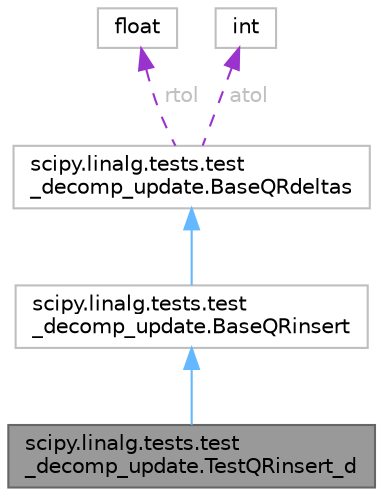 digraph "scipy.linalg.tests.test_decomp_update.TestQRinsert_d"
{
 // LATEX_PDF_SIZE
  bgcolor="transparent";
  edge [fontname=Helvetica,fontsize=10,labelfontname=Helvetica,labelfontsize=10];
  node [fontname=Helvetica,fontsize=10,shape=box,height=0.2,width=0.4];
  Node1 [id="Node000001",label="scipy.linalg.tests.test\l_decomp_update.TestQRinsert_d",height=0.2,width=0.4,color="gray40", fillcolor="grey60", style="filled", fontcolor="black",tooltip=" "];
  Node2 -> Node1 [id="edge5_Node000001_Node000002",dir="back",color="steelblue1",style="solid",tooltip=" "];
  Node2 [id="Node000002",label="scipy.linalg.tests.test\l_decomp_update.BaseQRinsert",height=0.2,width=0.4,color="grey75", fillcolor="white", style="filled",URL="$de/d69/classscipy_1_1linalg_1_1tests_1_1test__decomp__update_1_1BaseQRinsert.html",tooltip=" "];
  Node3 -> Node2 [id="edge6_Node000002_Node000003",dir="back",color="steelblue1",style="solid",tooltip=" "];
  Node3 [id="Node000003",label="scipy.linalg.tests.test\l_decomp_update.BaseQRdeltas",height=0.2,width=0.4,color="grey75", fillcolor="white", style="filled",URL="$d3/dfe/classscipy_1_1linalg_1_1tests_1_1test__decomp__update_1_1BaseQRdeltas.html",tooltip=" "];
  Node4 -> Node3 [id="edge7_Node000003_Node000004",dir="back",color="darkorchid3",style="dashed",tooltip=" ",label=" rtol",fontcolor="grey" ];
  Node4 [id="Node000004",label="float",height=0.2,width=0.4,color="grey75", fillcolor="white", style="filled",tooltip=" "];
  Node5 -> Node3 [id="edge8_Node000003_Node000005",dir="back",color="darkorchid3",style="dashed",tooltip=" ",label=" atol",fontcolor="grey" ];
  Node5 [id="Node000005",label="int",height=0.2,width=0.4,color="grey75", fillcolor="white", style="filled",tooltip=" "];
}
